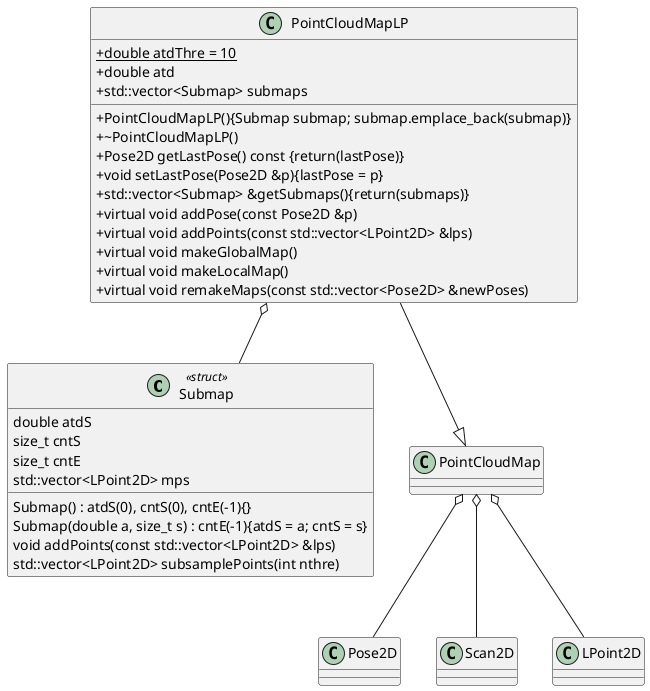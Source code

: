 @startuml

skinparam classAttributeIconSize 0

class Submap <<struct>> {
    double atdS
    size_t cntS
    size_t cntE
    std::vector<LPoint2D> mps
    Submap() : atdS(0), cntS(0), cntE(-1){}
    Submap(double a, size_t s) : cntE(-1){atdS = a; cntS = s}
    void addPoints(const std::vector<LPoint2D> &lps)
    std::vector<LPoint2D> subsamplePoints(int nthre)
}

class PointCloudMapLP{
    + {static} double atdThre = 10
    + double atd
    + std::vector<Submap> submaps
    + PointCloudMapLP(){Submap submap; submap.emplace_back(submap)}
    + ~PointCloudMapLP()
    + Pose2D getLastPose() const {return(lastPose)}
    + void setLastPose(Pose2D &p){lastPose = p}
    + std::vector<Submap> &getSubmaps(){return(submaps)}
    + virtual void addPose(const Pose2D &p)
    + virtual void addPoints(const std::vector<LPoint2D> &lps)
    + virtual void makeGlobalMap()
    + virtual void makeLocalMap()
    + virtual void remakeMaps(const std::vector<Pose2D> &newPoses)
}

PointCloudMapLP --|> PointCloudMap
PointCloudMapLP o-- Submap
PointCloudMap o-- Pose2D
PointCloudMap o-- Scan2D
PointCloudMap o-- LPoint2D

@enduml